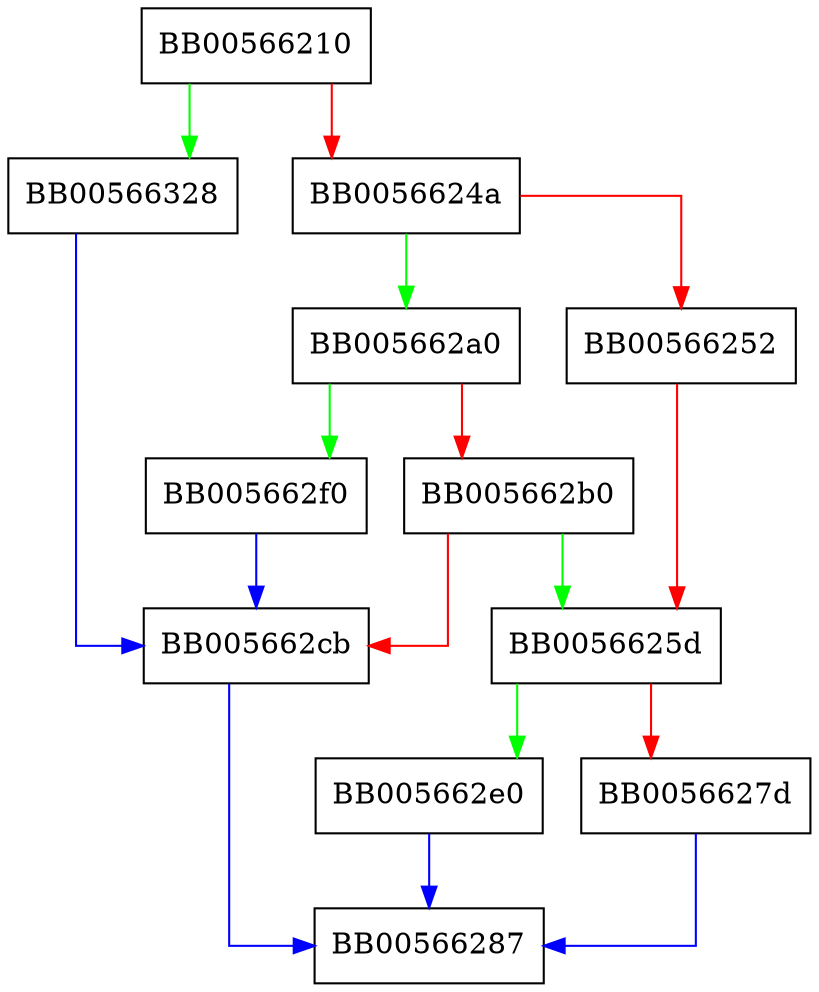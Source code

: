 digraph CMS_ReceiptRequest_create0_ex {
  node [shape="box"];
  graph [splines=ortho];
  BB00566210 -> BB00566328 [color="green"];
  BB00566210 -> BB0056624a [color="red"];
  BB0056624a -> BB005662a0 [color="green"];
  BB0056624a -> BB00566252 [color="red"];
  BB00566252 -> BB0056625d [color="red"];
  BB0056625d -> BB005662e0 [color="green"];
  BB0056625d -> BB0056627d [color="red"];
  BB0056627d -> BB00566287 [color="blue"];
  BB005662a0 -> BB005662f0 [color="green"];
  BB005662a0 -> BB005662b0 [color="red"];
  BB005662b0 -> BB0056625d [color="green"];
  BB005662b0 -> BB005662cb [color="red"];
  BB005662cb -> BB00566287 [color="blue"];
  BB005662e0 -> BB00566287 [color="blue"];
  BB005662f0 -> BB005662cb [color="blue"];
  BB00566328 -> BB005662cb [color="blue"];
}